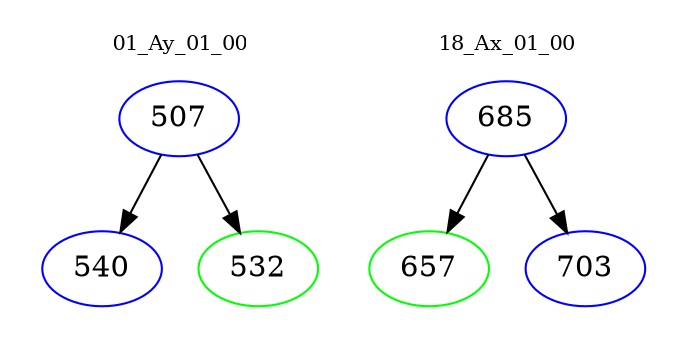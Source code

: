 digraph{
subgraph cluster_0 {
color = white
label = "01_Ay_01_00";
fontsize=10;
T0_507 [label="507", color="blue"]
T0_507 -> T0_540 [color="black"]
T0_540 [label="540", color="blue"]
T0_507 -> T0_532 [color="black"]
T0_532 [label="532", color="green"]
}
subgraph cluster_1 {
color = white
label = "18_Ax_01_00";
fontsize=10;
T1_685 [label="685", color="blue"]
T1_685 -> T1_657 [color="black"]
T1_657 [label="657", color="green"]
T1_685 -> T1_703 [color="black"]
T1_703 [label="703", color="blue"]
}
}

